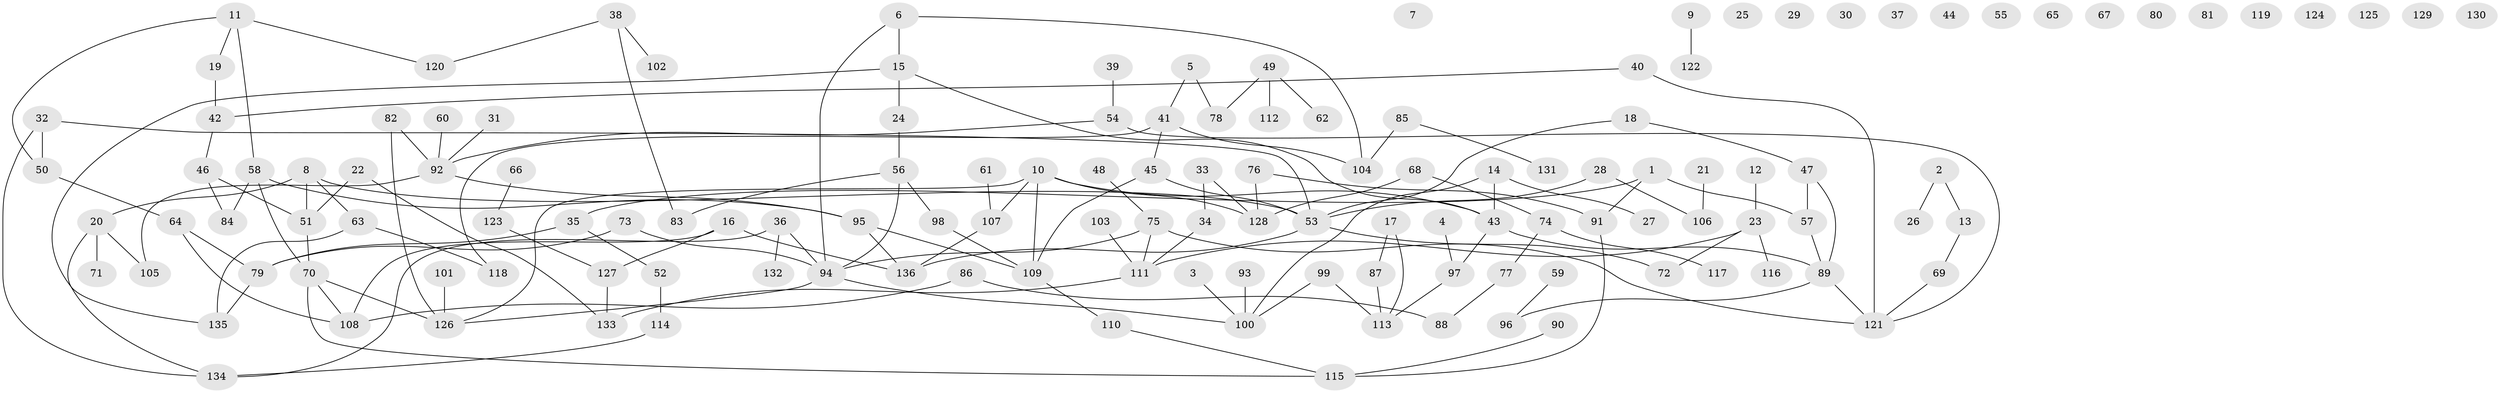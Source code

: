// coarse degree distribution, {0: 0.25, 2: 0.20588235294117646, 1: 0.29411764705882354, 5: 0.014705882352941176, 7: 0.014705882352941176, 3: 0.04411764705882353, 4: 0.11764705882352941, 21: 0.014705882352941176, 8: 0.014705882352941176, 10: 0.014705882352941176, 6: 0.014705882352941176}
// Generated by graph-tools (version 1.1) at 2025/44/03/04/25 21:44:17]
// undirected, 136 vertices, 158 edges
graph export_dot {
graph [start="1"]
  node [color=gray90,style=filled];
  1;
  2;
  3;
  4;
  5;
  6;
  7;
  8;
  9;
  10;
  11;
  12;
  13;
  14;
  15;
  16;
  17;
  18;
  19;
  20;
  21;
  22;
  23;
  24;
  25;
  26;
  27;
  28;
  29;
  30;
  31;
  32;
  33;
  34;
  35;
  36;
  37;
  38;
  39;
  40;
  41;
  42;
  43;
  44;
  45;
  46;
  47;
  48;
  49;
  50;
  51;
  52;
  53;
  54;
  55;
  56;
  57;
  58;
  59;
  60;
  61;
  62;
  63;
  64;
  65;
  66;
  67;
  68;
  69;
  70;
  71;
  72;
  73;
  74;
  75;
  76;
  77;
  78;
  79;
  80;
  81;
  82;
  83;
  84;
  85;
  86;
  87;
  88;
  89;
  90;
  91;
  92;
  93;
  94;
  95;
  96;
  97;
  98;
  99;
  100;
  101;
  102;
  103;
  104;
  105;
  106;
  107;
  108;
  109;
  110;
  111;
  112;
  113;
  114;
  115;
  116;
  117;
  118;
  119;
  120;
  121;
  122;
  123;
  124;
  125;
  126;
  127;
  128;
  129;
  130;
  131;
  132;
  133;
  134;
  135;
  136;
  1 -- 35;
  1 -- 57;
  1 -- 91;
  2 -- 13;
  2 -- 26;
  3 -- 100;
  4 -- 97;
  5 -- 41;
  5 -- 78;
  6 -- 15;
  6 -- 94;
  6 -- 104;
  8 -- 20;
  8 -- 51;
  8 -- 53;
  8 -- 63;
  9 -- 122;
  10 -- 43;
  10 -- 107;
  10 -- 109;
  10 -- 126;
  10 -- 128;
  11 -- 19;
  11 -- 50;
  11 -- 58;
  11 -- 120;
  12 -- 23;
  13 -- 69;
  14 -- 27;
  14 -- 43;
  14 -- 100;
  15 -- 24;
  15 -- 43;
  15 -- 135;
  16 -- 108;
  16 -- 127;
  16 -- 136;
  17 -- 87;
  17 -- 113;
  18 -- 47;
  18 -- 53;
  19 -- 42;
  20 -- 71;
  20 -- 105;
  20 -- 134;
  21 -- 106;
  22 -- 51;
  22 -- 133;
  23 -- 72;
  23 -- 111;
  23 -- 116;
  24 -- 56;
  28 -- 53;
  28 -- 106;
  31 -- 92;
  32 -- 50;
  32 -- 53;
  32 -- 134;
  33 -- 34;
  33 -- 128;
  34 -- 111;
  35 -- 52;
  35 -- 79;
  36 -- 94;
  36 -- 132;
  36 -- 134;
  38 -- 83;
  38 -- 102;
  38 -- 120;
  39 -- 54;
  40 -- 42;
  40 -- 121;
  41 -- 45;
  41 -- 104;
  41 -- 118;
  42 -- 46;
  43 -- 89;
  43 -- 97;
  45 -- 53;
  45 -- 109;
  46 -- 51;
  46 -- 84;
  47 -- 57;
  47 -- 89;
  48 -- 75;
  49 -- 62;
  49 -- 78;
  49 -- 112;
  50 -- 64;
  51 -- 70;
  52 -- 114;
  53 -- 72;
  53 -- 136;
  54 -- 92;
  54 -- 121;
  56 -- 83;
  56 -- 94;
  56 -- 98;
  57 -- 89;
  58 -- 70;
  58 -- 84;
  58 -- 95;
  59 -- 96;
  60 -- 92;
  61 -- 107;
  63 -- 118;
  63 -- 135;
  64 -- 79;
  64 -- 108;
  66 -- 123;
  68 -- 74;
  68 -- 128;
  69 -- 121;
  70 -- 108;
  70 -- 115;
  70 -- 126;
  73 -- 79;
  73 -- 94;
  74 -- 77;
  74 -- 117;
  75 -- 94;
  75 -- 111;
  75 -- 121;
  76 -- 91;
  76 -- 128;
  77 -- 88;
  79 -- 135;
  82 -- 92;
  82 -- 126;
  85 -- 104;
  85 -- 131;
  86 -- 88;
  86 -- 108;
  87 -- 113;
  89 -- 96;
  89 -- 121;
  90 -- 115;
  91 -- 115;
  92 -- 95;
  92 -- 105;
  93 -- 100;
  94 -- 100;
  94 -- 126;
  95 -- 109;
  95 -- 136;
  97 -- 113;
  98 -- 109;
  99 -- 100;
  99 -- 113;
  101 -- 126;
  103 -- 111;
  107 -- 136;
  109 -- 110;
  110 -- 115;
  111 -- 133;
  114 -- 134;
  123 -- 127;
  127 -- 133;
}
